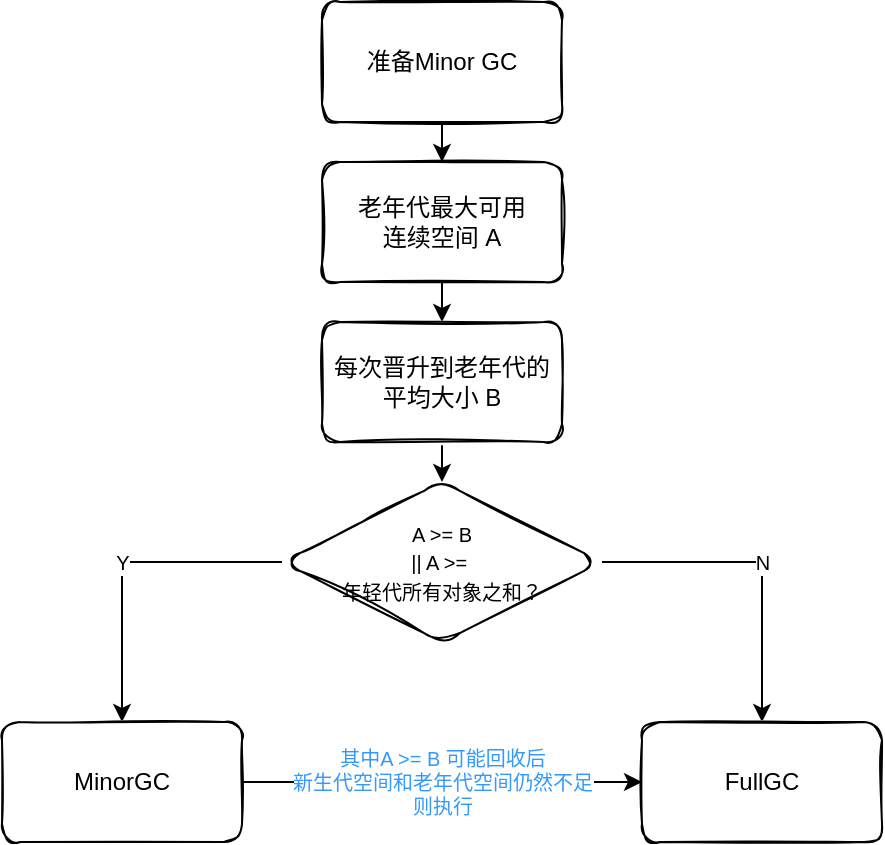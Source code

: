 <mxfile version="16.1.2" type="device"><diagram id="C5RBs43oDa-KdzZeNtuy" name="Page-1"><mxGraphModel dx="1102" dy="905" grid="1" gridSize="10" guides="1" tooltips="1" connect="1" arrows="1" fold="1" page="1" pageScale="1" pageWidth="827" pageHeight="1169" math="0" shadow="0"><root><mxCell id="WIyWlLk6GJQsqaUBKTNV-0"/><mxCell id="WIyWlLk6GJQsqaUBKTNV-1" parent="WIyWlLk6GJQsqaUBKTNV-0"/><mxCell id="x6k8CzYeE_phYNpyaKJA-8" style="edgeStyle=orthogonalEdgeStyle;rounded=0;orthogonalLoop=1;jettySize=auto;html=1;exitX=0.5;exitY=1;exitDx=0;exitDy=0;entryX=0.5;entryY=0;entryDx=0;entryDy=0;fontSize=10;" edge="1" parent="WIyWlLk6GJQsqaUBKTNV-1" source="WIyWlLk6GJQsqaUBKTNV-3" target="x6k8CzYeE_phYNpyaKJA-6"><mxGeometry relative="1" as="geometry"/></mxCell><mxCell id="WIyWlLk6GJQsqaUBKTNV-3" value="准备Minor GC" style="rounded=1;whiteSpace=wrap;html=1;fontSize=12;glass=0;strokeWidth=1;shadow=0;sketch=1;" parent="WIyWlLk6GJQsqaUBKTNV-1" vertex="1"><mxGeometry x="280" y="40" width="120" height="60" as="geometry"/></mxCell><mxCell id="x6k8CzYeE_phYNpyaKJA-3" value="Y" style="edgeStyle=orthogonalEdgeStyle;rounded=0;orthogonalLoop=1;jettySize=auto;html=1;fontSize=10;" edge="1" parent="WIyWlLk6GJQsqaUBKTNV-1" source="x6k8CzYeE_phYNpyaKJA-0" target="x6k8CzYeE_phYNpyaKJA-2"><mxGeometry relative="1" as="geometry"/></mxCell><mxCell id="x6k8CzYeE_phYNpyaKJA-5" value="N" style="edgeStyle=orthogonalEdgeStyle;rounded=0;orthogonalLoop=1;jettySize=auto;html=1;fontSize=10;" edge="1" parent="WIyWlLk6GJQsqaUBKTNV-1" source="x6k8CzYeE_phYNpyaKJA-0" target="x6k8CzYeE_phYNpyaKJA-4"><mxGeometry relative="1" as="geometry"/></mxCell><mxCell id="x6k8CzYeE_phYNpyaKJA-0" value="&lt;font style=&quot;font-size: 10px&quot;&gt;A &amp;gt;= B &lt;br&gt;|| A &amp;gt;=&amp;nbsp;&lt;br&gt;年轻代所有对象之和？&lt;/font&gt;" style="rhombus;whiteSpace=wrap;html=1;rounded=1;glass=0;strokeWidth=1;shadow=0;sketch=1;" vertex="1" parent="WIyWlLk6GJQsqaUBKTNV-1"><mxGeometry x="260" y="280" width="160" height="80" as="geometry"/></mxCell><mxCell id="x6k8CzYeE_phYNpyaKJA-13" value="&lt;font color=&quot;#3399ff&quot;&gt;其中A &amp;gt;= B 可能回收后&lt;br&gt;新生代空间和老年代空间仍然不足&lt;br&gt;则执行&lt;/font&gt;" style="edgeStyle=orthogonalEdgeStyle;rounded=0;orthogonalLoop=1;jettySize=auto;html=1;exitX=1;exitY=0.5;exitDx=0;exitDy=0;fontSize=10;" edge="1" parent="WIyWlLk6GJQsqaUBKTNV-1" source="x6k8CzYeE_phYNpyaKJA-2" target="x6k8CzYeE_phYNpyaKJA-4"><mxGeometry relative="1" as="geometry"/></mxCell><mxCell id="x6k8CzYeE_phYNpyaKJA-2" value="MinorGC" style="whiteSpace=wrap;html=1;rounded=1;glass=0;strokeWidth=1;shadow=0;sketch=1;" vertex="1" parent="WIyWlLk6GJQsqaUBKTNV-1"><mxGeometry x="120" y="400" width="120" height="60" as="geometry"/></mxCell><mxCell id="x6k8CzYeE_phYNpyaKJA-4" value="FullGC" style="whiteSpace=wrap;html=1;rounded=1;glass=0;strokeWidth=1;shadow=0;sketch=1;" vertex="1" parent="WIyWlLk6GJQsqaUBKTNV-1"><mxGeometry x="440" y="400" width="120" height="60" as="geometry"/></mxCell><mxCell id="x6k8CzYeE_phYNpyaKJA-11" style="edgeStyle=orthogonalEdgeStyle;rounded=0;orthogonalLoop=1;jettySize=auto;html=1;exitX=0.5;exitY=1;exitDx=0;exitDy=0;fontSize=10;" edge="1" parent="WIyWlLk6GJQsqaUBKTNV-1" source="x6k8CzYeE_phYNpyaKJA-6" target="x6k8CzYeE_phYNpyaKJA-10"><mxGeometry relative="1" as="geometry"/></mxCell><mxCell id="x6k8CzYeE_phYNpyaKJA-6" value="老年代最大可用&lt;br&gt;连续空间 A" style="rounded=1;whiteSpace=wrap;html=1;fontSize=12;glass=0;strokeWidth=1;shadow=0;sketch=1;" vertex="1" parent="WIyWlLk6GJQsqaUBKTNV-1"><mxGeometry x="280" y="120" width="120" height="60" as="geometry"/></mxCell><mxCell id="x6k8CzYeE_phYNpyaKJA-12" style="edgeStyle=orthogonalEdgeStyle;rounded=0;orthogonalLoop=1;jettySize=auto;html=1;exitX=0.5;exitY=1;exitDx=0;exitDy=0;entryX=0.5;entryY=0;entryDx=0;entryDy=0;fontSize=10;" edge="1" parent="WIyWlLk6GJQsqaUBKTNV-1" source="x6k8CzYeE_phYNpyaKJA-10" target="x6k8CzYeE_phYNpyaKJA-0"><mxGeometry relative="1" as="geometry"/></mxCell><mxCell id="x6k8CzYeE_phYNpyaKJA-10" value="每次晋升到老年代的&lt;br&gt;平均大小 B" style="rounded=1;whiteSpace=wrap;html=1;fontSize=12;glass=0;strokeWidth=1;shadow=0;sketch=1;" vertex="1" parent="WIyWlLk6GJQsqaUBKTNV-1"><mxGeometry x="280" y="200" width="120" height="60" as="geometry"/></mxCell></root></mxGraphModel></diagram></mxfile>